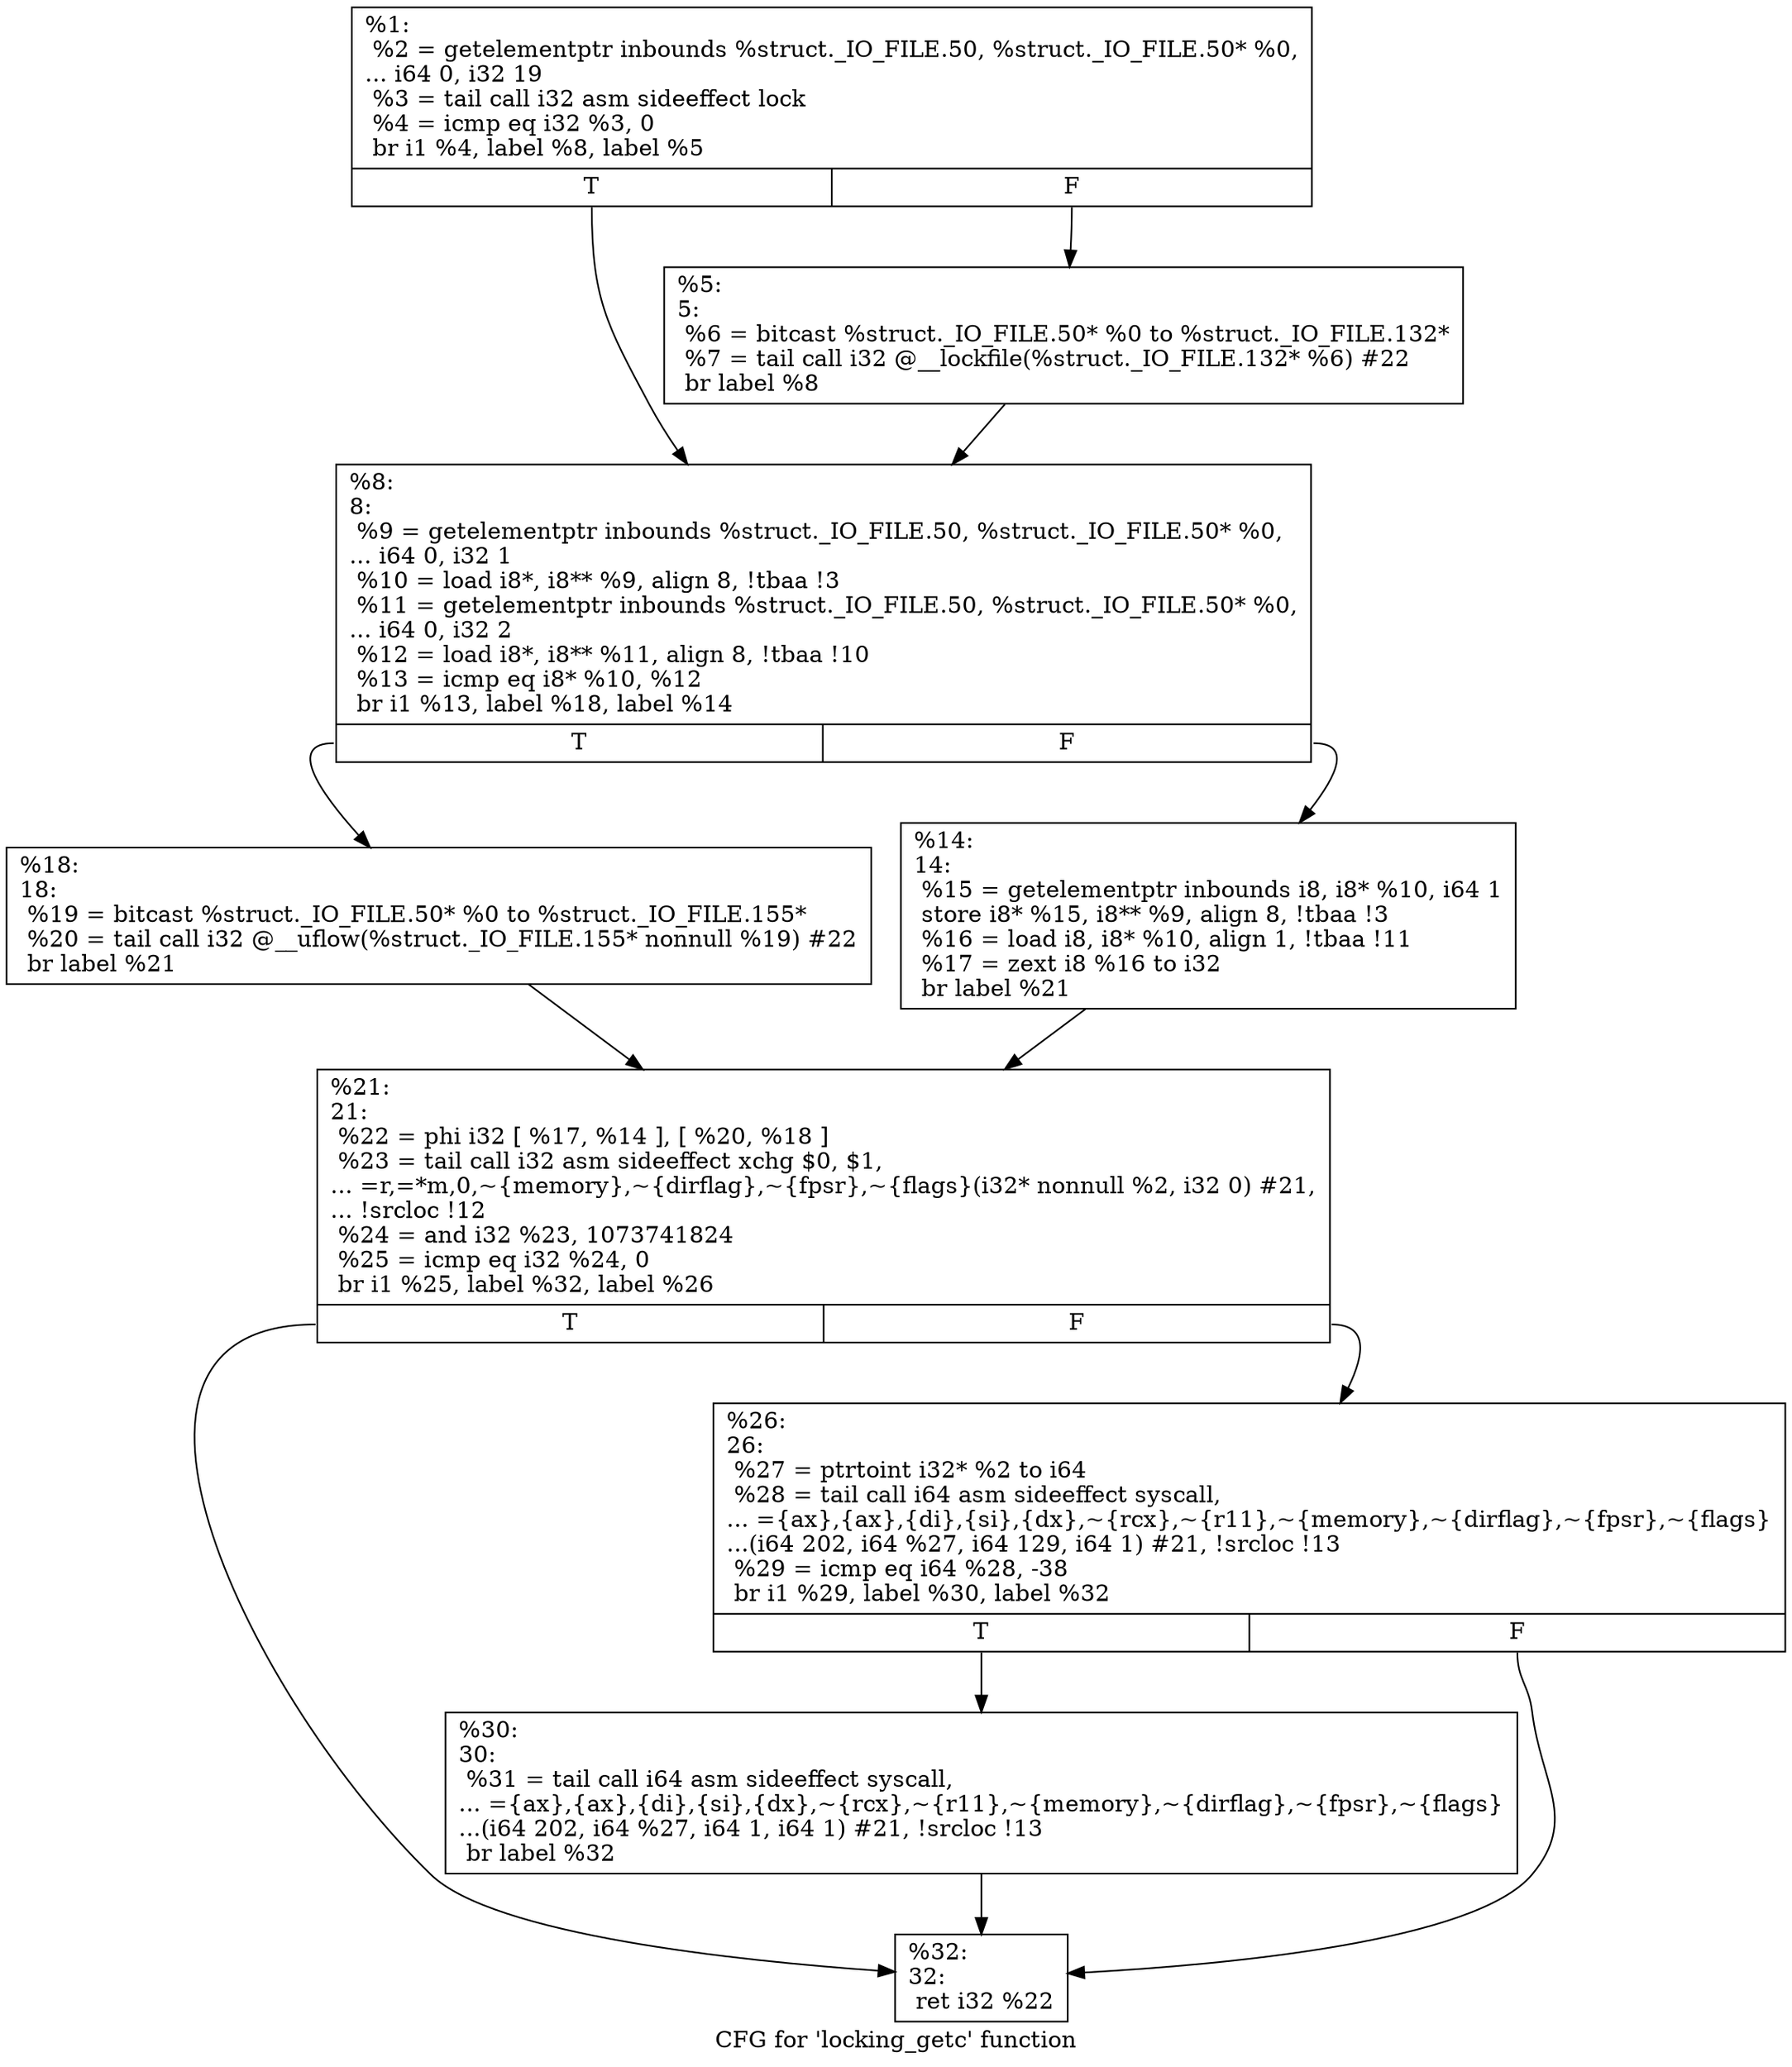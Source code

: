 digraph "CFG for 'locking_getc' function" {
	label="CFG for 'locking_getc' function";

	Node0x284dc40 [shape=record,label="{%1:\l  %2 = getelementptr inbounds %struct._IO_FILE.50, %struct._IO_FILE.50* %0,\l... i64 0, i32 19\l  %3 = tail call i32 asm sideeffect lock \l  %4 = icmp eq i32 %3, 0\l  br i1 %4, label %8, label %5\l|{<s0>T|<s1>F}}"];
	Node0x284dc40:s0 -> Node0x284dce0;
	Node0x284dc40:s1 -> Node0x284dc90;
	Node0x284dc90 [shape=record,label="{%5:\l5:                                                \l  %6 = bitcast %struct._IO_FILE.50* %0 to %struct._IO_FILE.132*\l  %7 = tail call i32 @__lockfile(%struct._IO_FILE.132* %6) #22\l  br label %8\l}"];
	Node0x284dc90 -> Node0x284dce0;
	Node0x284dce0 [shape=record,label="{%8:\l8:                                                \l  %9 = getelementptr inbounds %struct._IO_FILE.50, %struct._IO_FILE.50* %0,\l... i64 0, i32 1\l  %10 = load i8*, i8** %9, align 8, !tbaa !3\l  %11 = getelementptr inbounds %struct._IO_FILE.50, %struct._IO_FILE.50* %0,\l... i64 0, i32 2\l  %12 = load i8*, i8** %11, align 8, !tbaa !10\l  %13 = icmp eq i8* %10, %12\l  br i1 %13, label %18, label %14\l|{<s0>T|<s1>F}}"];
	Node0x284dce0:s0 -> Node0x284dd80;
	Node0x284dce0:s1 -> Node0x284dd30;
	Node0x284dd30 [shape=record,label="{%14:\l14:                                               \l  %15 = getelementptr inbounds i8, i8* %10, i64 1\l  store i8* %15, i8** %9, align 8, !tbaa !3\l  %16 = load i8, i8* %10, align 1, !tbaa !11\l  %17 = zext i8 %16 to i32\l  br label %21\l}"];
	Node0x284dd30 -> Node0x284ddd0;
	Node0x284dd80 [shape=record,label="{%18:\l18:                                               \l  %19 = bitcast %struct._IO_FILE.50* %0 to %struct._IO_FILE.155*\l  %20 = tail call i32 @__uflow(%struct._IO_FILE.155* nonnull %19) #22\l  br label %21\l}"];
	Node0x284dd80 -> Node0x284ddd0;
	Node0x284ddd0 [shape=record,label="{%21:\l21:                                               \l  %22 = phi i32 [ %17, %14 ], [ %20, %18 ]\l  %23 = tail call i32 asm sideeffect xchg $0, $1,\l... =r,=*m,0,~\{memory\},~\{dirflag\},~\{fpsr\},~\{flags\}(i32* nonnull %2, i32 0) #21,\l... !srcloc !12\l  %24 = and i32 %23, 1073741824\l  %25 = icmp eq i32 %24, 0\l  br i1 %25, label %32, label %26\l|{<s0>T|<s1>F}}"];
	Node0x284ddd0:s0 -> Node0x284dec0;
	Node0x284ddd0:s1 -> Node0x284de20;
	Node0x284de20 [shape=record,label="{%26:\l26:                                               \l  %27 = ptrtoint i32* %2 to i64\l  %28 = tail call i64 asm sideeffect syscall,\l... =\{ax\},\{ax\},\{di\},\{si\},\{dx\},~\{rcx\},~\{r11\},~\{memory\},~\{dirflag\},~\{fpsr\},~\{flags\}\l...(i64 202, i64 %27, i64 129, i64 1) #21, !srcloc !13\l  %29 = icmp eq i64 %28, -38\l  br i1 %29, label %30, label %32\l|{<s0>T|<s1>F}}"];
	Node0x284de20:s0 -> Node0x284de70;
	Node0x284de20:s1 -> Node0x284dec0;
	Node0x284de70 [shape=record,label="{%30:\l30:                                               \l  %31 = tail call i64 asm sideeffect syscall,\l... =\{ax\},\{ax\},\{di\},\{si\},\{dx\},~\{rcx\},~\{r11\},~\{memory\},~\{dirflag\},~\{fpsr\},~\{flags\}\l...(i64 202, i64 %27, i64 1, i64 1) #21, !srcloc !13\l  br label %32\l}"];
	Node0x284de70 -> Node0x284dec0;
	Node0x284dec0 [shape=record,label="{%32:\l32:                                               \l  ret i32 %22\l}"];
}
